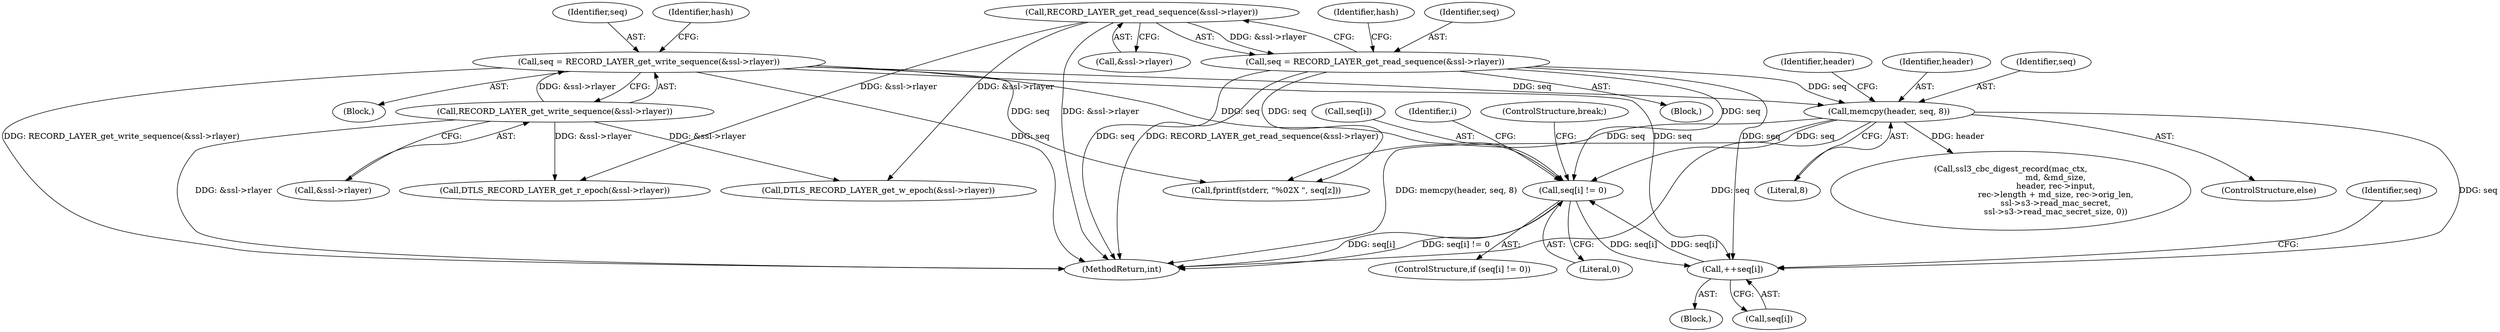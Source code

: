 digraph "0_openssl_4ad93618d26a3ea23d36ad5498ff4f59eff3a4d2_3@array" {
"1000478" [label="(Call,seq[i] != 0)"];
"1000236" [label="(Call,memcpy(header, seq, 8))"];
"1000138" [label="(Call,seq = RECORD_LAYER_get_write_sequence(&ssl->rlayer))"];
"1000140" [label="(Call,RECORD_LAYER_get_write_sequence(&ssl->rlayer))"];
"1000152" [label="(Call,seq = RECORD_LAYER_get_read_sequence(&ssl->rlayer))"];
"1000154" [label="(Call,RECORD_LAYER_get_read_sequence(&ssl->rlayer))"];
"1000473" [label="(Call,++seq[i])"];
"1000478" [label="(Call,seq[i] != 0)"];
"1000479" [label="(Call,seq[i])"];
"1000482" [label="(Literal,0)"];
"1000471" [label="(Identifier,i)"];
"1000138" [label="(Call,seq = RECORD_LAYER_get_write_sequence(&ssl->rlayer))"];
"1000477" [label="(ControlStructure,if (seq[i] != 0))"];
"1000235" [label="(ControlStructure,else)"];
"1000151" [label="(Block,)"];
"1000242" [label="(Identifier,header)"];
"1000237" [label="(Identifier,header)"];
"1000478" [label="(Call,seq[i] != 0)"];
"1000506" [label="(MethodReturn,int)"];
"1000236" [label="(Call,memcpy(header, seq, 8))"];
"1000213" [label="(Call,DTLS_RECORD_LAYER_get_w_epoch(&ssl->rlayer))"];
"1000141" [label="(Call,&ssl->rlayer)"];
"1000422" [label="(Call,fprintf(stderr, \"%02X \", seq[z]))"];
"1000480" [label="(Identifier,seq)"];
"1000137" [label="(Block,)"];
"1000483" [label="(ControlStructure,break;)"];
"1000152" [label="(Call,seq = RECORD_LAYER_get_read_sequence(&ssl->rlayer))"];
"1000238" [label="(Identifier,seq)"];
"1000239" [label="(Literal,8)"];
"1000218" [label="(Call,DTLS_RECORD_LAYER_get_r_epoch(&ssl->rlayer))"];
"1000472" [label="(Block,)"];
"1000155" [label="(Call,&ssl->rlayer)"];
"1000139" [label="(Identifier,seq)"];
"1000154" [label="(Call,RECORD_LAYER_get_read_sequence(&ssl->rlayer))"];
"1000160" [label="(Identifier,hash)"];
"1000473" [label="(Call,++seq[i])"];
"1000146" [label="(Identifier,hash)"];
"1000474" [label="(Call,seq[i])"];
"1000153" [label="(Identifier,seq)"];
"1000140" [label="(Call,RECORD_LAYER_get_write_sequence(&ssl->rlayer))"];
"1000305" [label="(Call,ssl3_cbc_digest_record(mac_ctx,\n                                   md, &md_size,\n                                   header, rec->input,\n                                   rec->length + md_size, rec->orig_len,\n                                   ssl->s3->read_mac_secret,\n                                   ssl->s3->read_mac_secret_size, 0))"];
"1000478" -> "1000477"  [label="AST: "];
"1000478" -> "1000482"  [label="CFG: "];
"1000479" -> "1000478"  [label="AST: "];
"1000482" -> "1000478"  [label="AST: "];
"1000483" -> "1000478"  [label="CFG: "];
"1000471" -> "1000478"  [label="CFG: "];
"1000478" -> "1000506"  [label="DDG: seq[i]"];
"1000478" -> "1000506"  [label="DDG: seq[i] != 0"];
"1000478" -> "1000473"  [label="DDG: seq[i]"];
"1000236" -> "1000478"  [label="DDG: seq"];
"1000138" -> "1000478"  [label="DDG: seq"];
"1000473" -> "1000478"  [label="DDG: seq[i]"];
"1000152" -> "1000478"  [label="DDG: seq"];
"1000236" -> "1000235"  [label="AST: "];
"1000236" -> "1000239"  [label="CFG: "];
"1000237" -> "1000236"  [label="AST: "];
"1000238" -> "1000236"  [label="AST: "];
"1000239" -> "1000236"  [label="AST: "];
"1000242" -> "1000236"  [label="CFG: "];
"1000236" -> "1000506"  [label="DDG: memcpy(header, seq, 8)"];
"1000236" -> "1000506"  [label="DDG: seq"];
"1000138" -> "1000236"  [label="DDG: seq"];
"1000152" -> "1000236"  [label="DDG: seq"];
"1000236" -> "1000305"  [label="DDG: header"];
"1000236" -> "1000422"  [label="DDG: seq"];
"1000236" -> "1000473"  [label="DDG: seq"];
"1000138" -> "1000137"  [label="AST: "];
"1000138" -> "1000140"  [label="CFG: "];
"1000139" -> "1000138"  [label="AST: "];
"1000140" -> "1000138"  [label="AST: "];
"1000146" -> "1000138"  [label="CFG: "];
"1000138" -> "1000506"  [label="DDG: seq"];
"1000138" -> "1000506"  [label="DDG: RECORD_LAYER_get_write_sequence(&ssl->rlayer)"];
"1000140" -> "1000138"  [label="DDG: &ssl->rlayer"];
"1000138" -> "1000422"  [label="DDG: seq"];
"1000138" -> "1000473"  [label="DDG: seq"];
"1000140" -> "1000141"  [label="CFG: "];
"1000141" -> "1000140"  [label="AST: "];
"1000140" -> "1000506"  [label="DDG: &ssl->rlayer"];
"1000140" -> "1000213"  [label="DDG: &ssl->rlayer"];
"1000140" -> "1000218"  [label="DDG: &ssl->rlayer"];
"1000152" -> "1000151"  [label="AST: "];
"1000152" -> "1000154"  [label="CFG: "];
"1000153" -> "1000152"  [label="AST: "];
"1000154" -> "1000152"  [label="AST: "];
"1000160" -> "1000152"  [label="CFG: "];
"1000152" -> "1000506"  [label="DDG: seq"];
"1000152" -> "1000506"  [label="DDG: RECORD_LAYER_get_read_sequence(&ssl->rlayer)"];
"1000154" -> "1000152"  [label="DDG: &ssl->rlayer"];
"1000152" -> "1000422"  [label="DDG: seq"];
"1000152" -> "1000473"  [label="DDG: seq"];
"1000154" -> "1000155"  [label="CFG: "];
"1000155" -> "1000154"  [label="AST: "];
"1000154" -> "1000506"  [label="DDG: &ssl->rlayer"];
"1000154" -> "1000213"  [label="DDG: &ssl->rlayer"];
"1000154" -> "1000218"  [label="DDG: &ssl->rlayer"];
"1000473" -> "1000472"  [label="AST: "];
"1000473" -> "1000474"  [label="CFG: "];
"1000474" -> "1000473"  [label="AST: "];
"1000480" -> "1000473"  [label="CFG: "];
}
